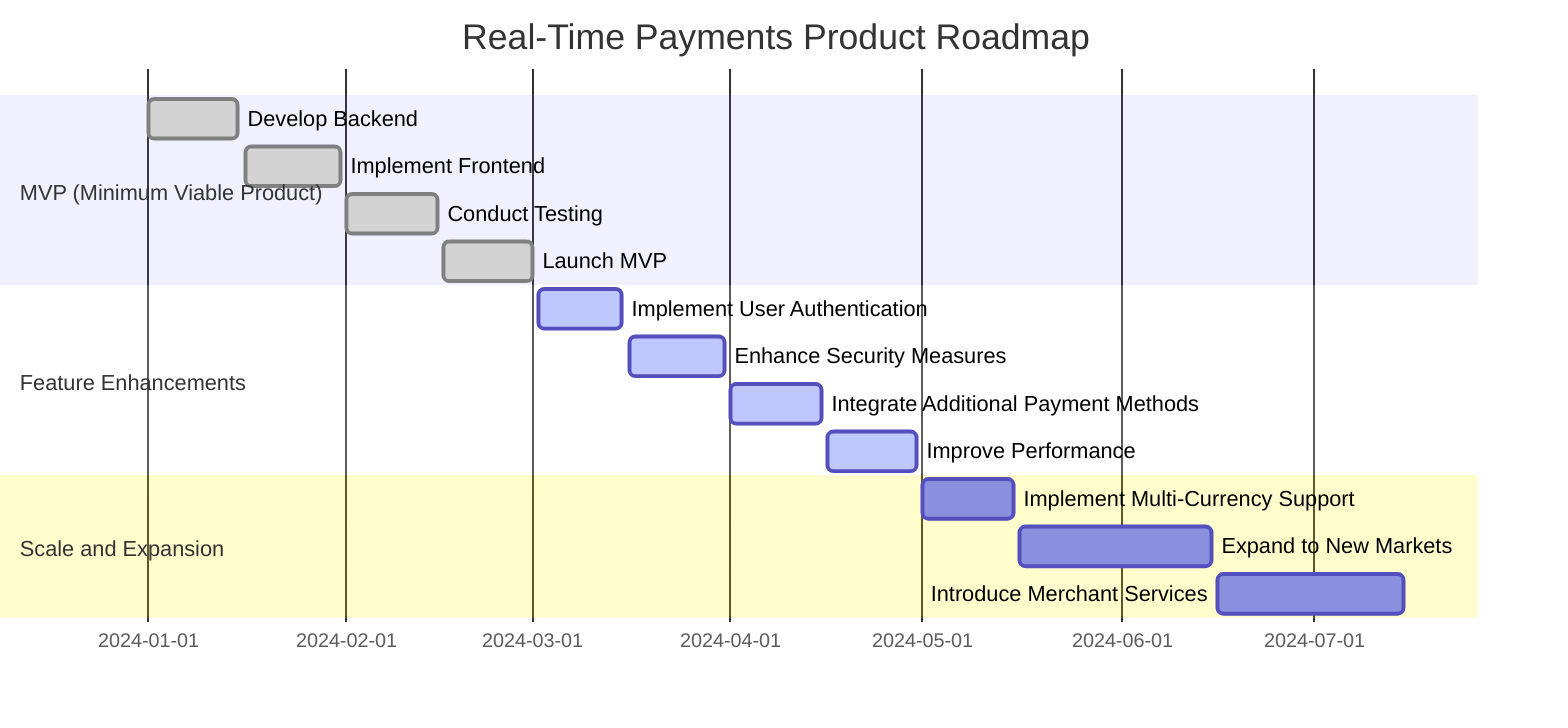 gantt
    title Real-Time Payments Product Roadmap
    dateFormat  YYYY-MM-DD
    section MVP (Minimum Viable Product)
    Develop Backend          :done, 2024-01-01, 2024-01-15
    Implement Frontend       :done, 2024-01-16, 2024-01-31
    Conduct Testing          :done, 2024-02-01, 2024-02-15
    Launch MVP               :done, 2024-02-16, 2024-03-01

    section Feature Enhancements
    Implement User Authentication :active, 2024-03-02, 2024-03-15
    Enhance Security Measures     :active, 2024-03-16, 2024-03-31
    Integrate Additional Payment Methods :active, 2024-04-01, 2024-04-15
    Improve Performance           :active, 2024-04-16, 2024-04-30

    section Scale and Expansion
    Implement Multi-Currency Support :2024-05-01, 2024-05-15
    Expand to New Markets            :2024-05-16, 2024-06-15
    Introduce Merchant Services      :2024-06-16, 2024-07-15